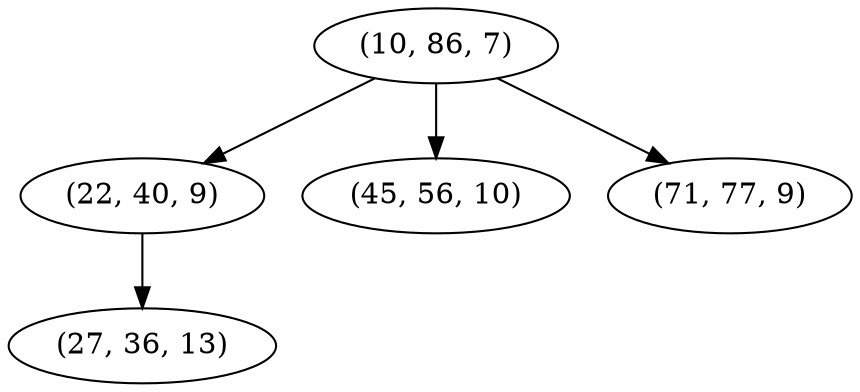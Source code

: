 digraph tree {
    "(10, 86, 7)";
    "(22, 40, 9)";
    "(27, 36, 13)";
    "(45, 56, 10)";
    "(71, 77, 9)";
    "(10, 86, 7)" -> "(22, 40, 9)";
    "(10, 86, 7)" -> "(45, 56, 10)";
    "(10, 86, 7)" -> "(71, 77, 9)";
    "(22, 40, 9)" -> "(27, 36, 13)";
}
